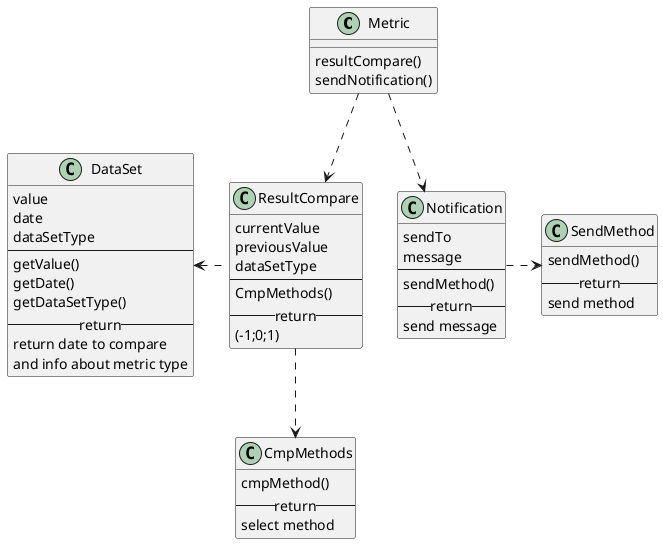 @startuml

class Metric {
    resultCompare()
    sendNotification()
}

class ResultCompare{
    currentValue
    previousValue
    dataSetType
--
    CmpMethods()
-- return --
    (-1;0;1)
}


class Notification {
    sendTo
    message
--
    sendMethod()
-- return --
send message
}

Metric .down.> ResultCompare
Metric .down.> Notification

class SendMethod{
    sendMethod()
-- return --
send method
}

class DataSet {
    value
    date
    dataSetType
--
    getValue()
    getDate()
    getDataSetType()
-- return --
return date to compare 
and info about metric type
}

Notification .right.> SendMethod

ResultCompare .left.> DataSet

class CmpMethods {
    cmpMethod()
-- return --
select method
}

ResultCompare .down.> CmpMethods



@enduml

